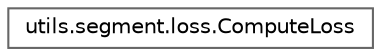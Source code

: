digraph "Graphical Class Hierarchy"
{
 // LATEX_PDF_SIZE
  bgcolor="transparent";
  edge [fontname=Helvetica,fontsize=10,labelfontname=Helvetica,labelfontsize=10];
  node [fontname=Helvetica,fontsize=10,shape=box,height=0.2,width=0.4];
  rankdir="LR";
  Node0 [id="Node000000",label="utils.segment.loss.ComputeLoss",height=0.2,width=0.4,color="grey40", fillcolor="white", style="filled",URL="$classutils_1_1segment_1_1loss_1_1_compute_loss.html",tooltip=" "];
}
